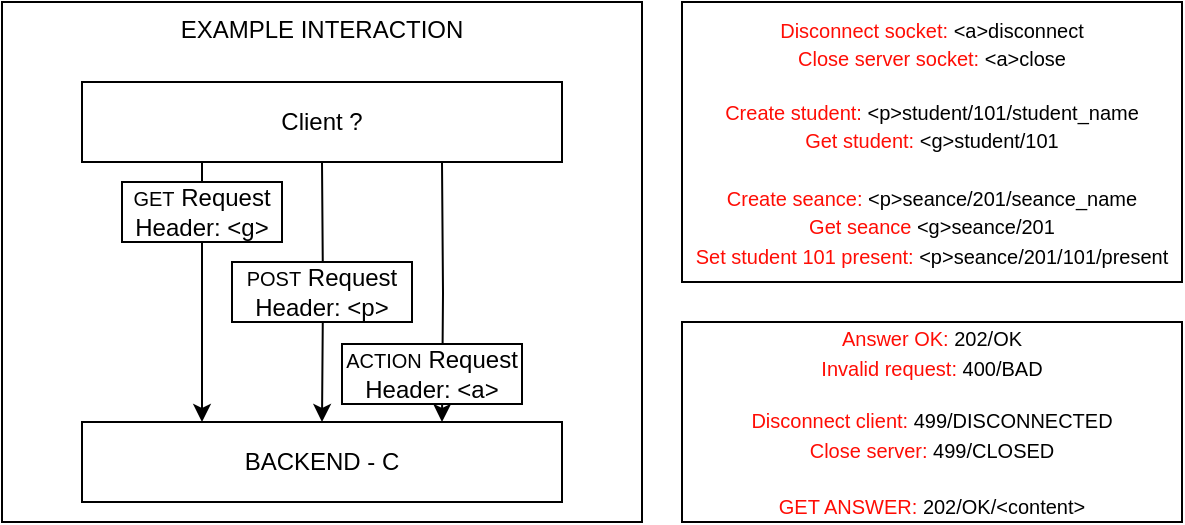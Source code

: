 <mxfile version="25.0.3">
  <diagram name="Page-1" id="5AyqhtqaLf5A3ZenPF8d">
    <mxGraphModel dx="595" dy="540" grid="1" gridSize="10" guides="1" tooltips="1" connect="1" arrows="1" fold="1" page="1" pageScale="1" pageWidth="827" pageHeight="1169" math="0" shadow="0">
      <root>
        <mxCell id="0" />
        <mxCell id="1" parent="0" />
        <mxCell id="wOrCorrKDnmC2u36uK7u-5" value="EXAMPLE INTERACTION" style="rounded=0;whiteSpace=wrap;html=1;verticalAlign=top;" vertex="1" parent="1">
          <mxGeometry x="120" y="80" width="320" height="260" as="geometry" />
        </mxCell>
        <mxCell id="wOrCorrKDnmC2u36uK7u-1" value="BACKEND - C" style="rounded=0;whiteSpace=wrap;html=1;" vertex="1" parent="1">
          <mxGeometry x="160" y="290" width="240" height="40" as="geometry" />
        </mxCell>
        <mxCell id="wOrCorrKDnmC2u36uK7u-7" style="edgeStyle=orthogonalEdgeStyle;rounded=0;orthogonalLoop=1;jettySize=auto;html=1;exitX=0.25;exitY=1;exitDx=0;exitDy=0;entryX=0.25;entryY=0;entryDx=0;entryDy=0;" edge="1" parent="1" source="wOrCorrKDnmC2u36uK7u-2" target="wOrCorrKDnmC2u36uK7u-1">
          <mxGeometry relative="1" as="geometry" />
        </mxCell>
        <mxCell id="wOrCorrKDnmC2u36uK7u-2" value="Client ?" style="rounded=0;whiteSpace=wrap;html=1;" vertex="1" parent="1">
          <mxGeometry x="160" y="120" width="240" height="40" as="geometry" />
        </mxCell>
        <mxCell id="wOrCorrKDnmC2u36uK7u-8" value="&lt;div&gt;&lt;font style=&quot;font-size: 10px;&quot;&gt;GET&lt;/font&gt; Request&lt;/div&gt;Header: &amp;lt;g&amp;gt;" style="rounded=0;whiteSpace=wrap;html=1;" vertex="1" parent="1">
          <mxGeometry x="180" y="170" width="80" height="30" as="geometry" />
        </mxCell>
        <mxCell id="wOrCorrKDnmC2u36uK7u-9" style="edgeStyle=orthogonalEdgeStyle;rounded=0;orthogonalLoop=1;jettySize=auto;html=1;entryX=0.5;entryY=0;entryDx=0;entryDy=0;" edge="1" parent="1" target="wOrCorrKDnmC2u36uK7u-1">
          <mxGeometry relative="1" as="geometry">
            <mxPoint x="280" y="160" as="sourcePoint" />
            <mxPoint x="279.6" y="280" as="targetPoint" />
          </mxGeometry>
        </mxCell>
        <mxCell id="wOrCorrKDnmC2u36uK7u-10" value="&lt;div&gt;&lt;font style=&quot;font-size: 10px;&quot;&gt;POST&lt;/font&gt; Request&lt;/div&gt;Header: &amp;lt;p&amp;gt;" style="rounded=0;whiteSpace=wrap;html=1;" vertex="1" parent="1">
          <mxGeometry x="235" y="210" width="90" height="30" as="geometry" />
        </mxCell>
        <mxCell id="wOrCorrKDnmC2u36uK7u-12" style="edgeStyle=orthogonalEdgeStyle;rounded=0;orthogonalLoop=1;jettySize=auto;html=1;entryX=0.75;entryY=0;entryDx=0;entryDy=0;" edge="1" parent="1" target="wOrCorrKDnmC2u36uK7u-1">
          <mxGeometry relative="1" as="geometry">
            <mxPoint x="340" y="160" as="sourcePoint" />
            <mxPoint x="340" y="320" as="targetPoint" />
          </mxGeometry>
        </mxCell>
        <mxCell id="wOrCorrKDnmC2u36uK7u-11" value="&lt;div&gt;&lt;font style=&quot;font-size: 10px;&quot;&gt;ACTION&lt;/font&gt; Request&lt;/div&gt;Header: &amp;lt;a&amp;gt;" style="rounded=0;whiteSpace=wrap;html=1;" vertex="1" parent="1">
          <mxGeometry x="290" y="251" width="90" height="30" as="geometry" />
        </mxCell>
        <mxCell id="wOrCorrKDnmC2u36uK7u-13" value="&lt;div&gt;&lt;font style=&quot;font-size: 10px;&quot;&gt;&lt;font color=&quot;#ff0d05&quot;&gt;Disconnect socket:&lt;/font&gt;&amp;nbsp;&lt;span style=&quot;background-color: initial;&quot;&gt;&amp;lt;a&amp;gt;disconnect&lt;/span&gt;&lt;/font&gt;&lt;/div&gt;&lt;div&gt;&lt;font style=&quot;font-size: 10px;&quot; color=&quot;#ff0d05&quot;&gt;Close server socket:&lt;/font&gt;&lt;span style=&quot;font-size: 10px;&quot;&gt;&amp;nbsp;&lt;/span&gt;&lt;span style=&quot;font-size: 10px; background-color: initial;&quot;&gt;&amp;lt;a&amp;gt;close&lt;/span&gt;&lt;span style=&quot;font-size: 10px;&quot;&gt;&lt;br&gt;&lt;/span&gt;&lt;font style=&quot;font-size: 10px;&quot;&gt;&lt;div&gt;&lt;/div&gt;&lt;div&gt;&lt;br style=&quot;font-size: 12px;&quot;&gt;&lt;/div&gt;&lt;/font&gt;&lt;/div&gt;&lt;font style=&quot;font-size: 10px;&quot;&gt;&lt;font color=&quot;#ff0d05&quot;&gt;Create student:&lt;/font&gt;&amp;nbsp;&lt;/font&gt;&lt;span style=&quot;font-size: 10px; background-color: initial;&quot;&gt;&amp;lt;p&amp;gt;student/101/student_name&lt;/span&gt;&lt;div&gt;&lt;font style=&quot;font-size: 10px;&quot;&gt;&lt;font color=&quot;#ff0d05&quot;&gt;Get student:&lt;/font&gt;&amp;nbsp;&lt;/font&gt;&lt;span style=&quot;background-color: initial; font-size: 10px;&quot;&gt;&amp;lt;g&amp;gt;student/101&lt;/span&gt;&lt;div&gt;&lt;/div&gt;&lt;div&gt;&lt;div&gt;&lt;br&gt;&lt;/div&gt;&lt;/div&gt;&lt;div&gt;&lt;font style=&quot;font-size: 10px;&quot; color=&quot;#ff0d05&quot;&gt;Create seance:&amp;nbsp;&lt;/font&gt;&lt;span style=&quot;font-size: 10px;&quot;&gt;&amp;lt;p&amp;gt;seance/201/seance_name&lt;/span&gt;&lt;/div&gt;&lt;div&gt;&lt;font style=&quot;background-color: initial; font-size: 10px;&quot; color=&quot;#ff0d05&quot;&gt;Get seance&amp;nbsp;&lt;/font&gt;&lt;span style=&quot;background-color: initial; font-size: 10px;&quot;&gt;&amp;lt;g&amp;gt;seance/201&lt;/span&gt;&lt;span style=&quot;font-size: 10px;&quot;&gt;&lt;/span&gt;&lt;/div&gt;&lt;div&gt;&lt;font style=&quot;font-size: 10px; background-color: initial;&quot; color=&quot;#ff0d05&quot;&gt;Set student 101 present:&amp;nbsp;&lt;/font&gt;&lt;span style=&quot;font-size: 10px; background-color: initial;&quot;&gt;&amp;lt;p&amp;gt;seance/201/101/present&lt;/span&gt;&lt;/div&gt;&lt;/div&gt;" style="rounded=0;whiteSpace=wrap;html=1;" vertex="1" parent="1">
          <mxGeometry x="460" y="80" width="250" height="140" as="geometry" />
        </mxCell>
        <mxCell id="wOrCorrKDnmC2u36uK7u-31" value="&lt;div&gt;&lt;font style=&quot;font-size: 10px;&quot;&gt;&lt;font color=&quot;#ff0d05&quot;&gt;Answer OK:&lt;/font&gt;&amp;nbsp;&lt;span style=&quot;background-color: initial;&quot;&gt;202/OK&lt;/span&gt;&lt;/font&gt;&lt;/div&gt;&lt;div&gt;&lt;span style=&quot;font-size: 10px; background-color: initial;&quot;&gt;&lt;font color=&quot;#ff0d05&quot;&gt;Invalid request:&amp;nbsp;&lt;/font&gt;400/BAD&lt;/span&gt;&lt;span style=&quot;font-size: 10px;&quot;&gt;&lt;br&gt;&lt;/span&gt;&lt;font style=&quot;font-size: 10px;&quot;&gt;&lt;div&gt;&lt;/div&gt;&lt;div&gt;&lt;br style=&quot;font-size: 12px;&quot;&gt;&lt;/div&gt;&lt;/font&gt;&lt;/div&gt;&lt;font style=&quot;font-size: 10px;&quot;&gt;&lt;font color=&quot;#ff0d05&quot;&gt;Disconnect client:&lt;/font&gt;&amp;nbsp;&lt;/font&gt;&lt;span style=&quot;font-size: 10px; background-color: initial;&quot;&gt;499/DISCONNECTED&lt;/span&gt;&lt;div&gt;&lt;font style=&quot;font-size: 10px;&quot;&gt;&lt;font color=&quot;#ff0d05&quot;&gt;Close server:&lt;/font&gt;&amp;nbsp;&lt;/font&gt;&lt;span style=&quot;background-color: initial; font-size: 10px;&quot;&gt;499/CLOSED&lt;/span&gt;&lt;div&gt;&lt;/div&gt;&lt;div&gt;&lt;div&gt;&lt;br&gt;&lt;/div&gt;&lt;/div&gt;&lt;div&gt;&lt;font style=&quot;font-size: 10px;&quot; color=&quot;#ff0d05&quot;&gt;GET ANSWER:&amp;nbsp;&lt;/font&gt;&lt;span style=&quot;font-size: 10px;&quot;&gt;202/OK/&amp;lt;content&amp;gt;&lt;/span&gt;&lt;/div&gt;&lt;/div&gt;" style="rounded=0;whiteSpace=wrap;html=1;" vertex="1" parent="1">
          <mxGeometry x="460" y="240" width="250" height="100" as="geometry" />
        </mxCell>
      </root>
    </mxGraphModel>
  </diagram>
</mxfile>
